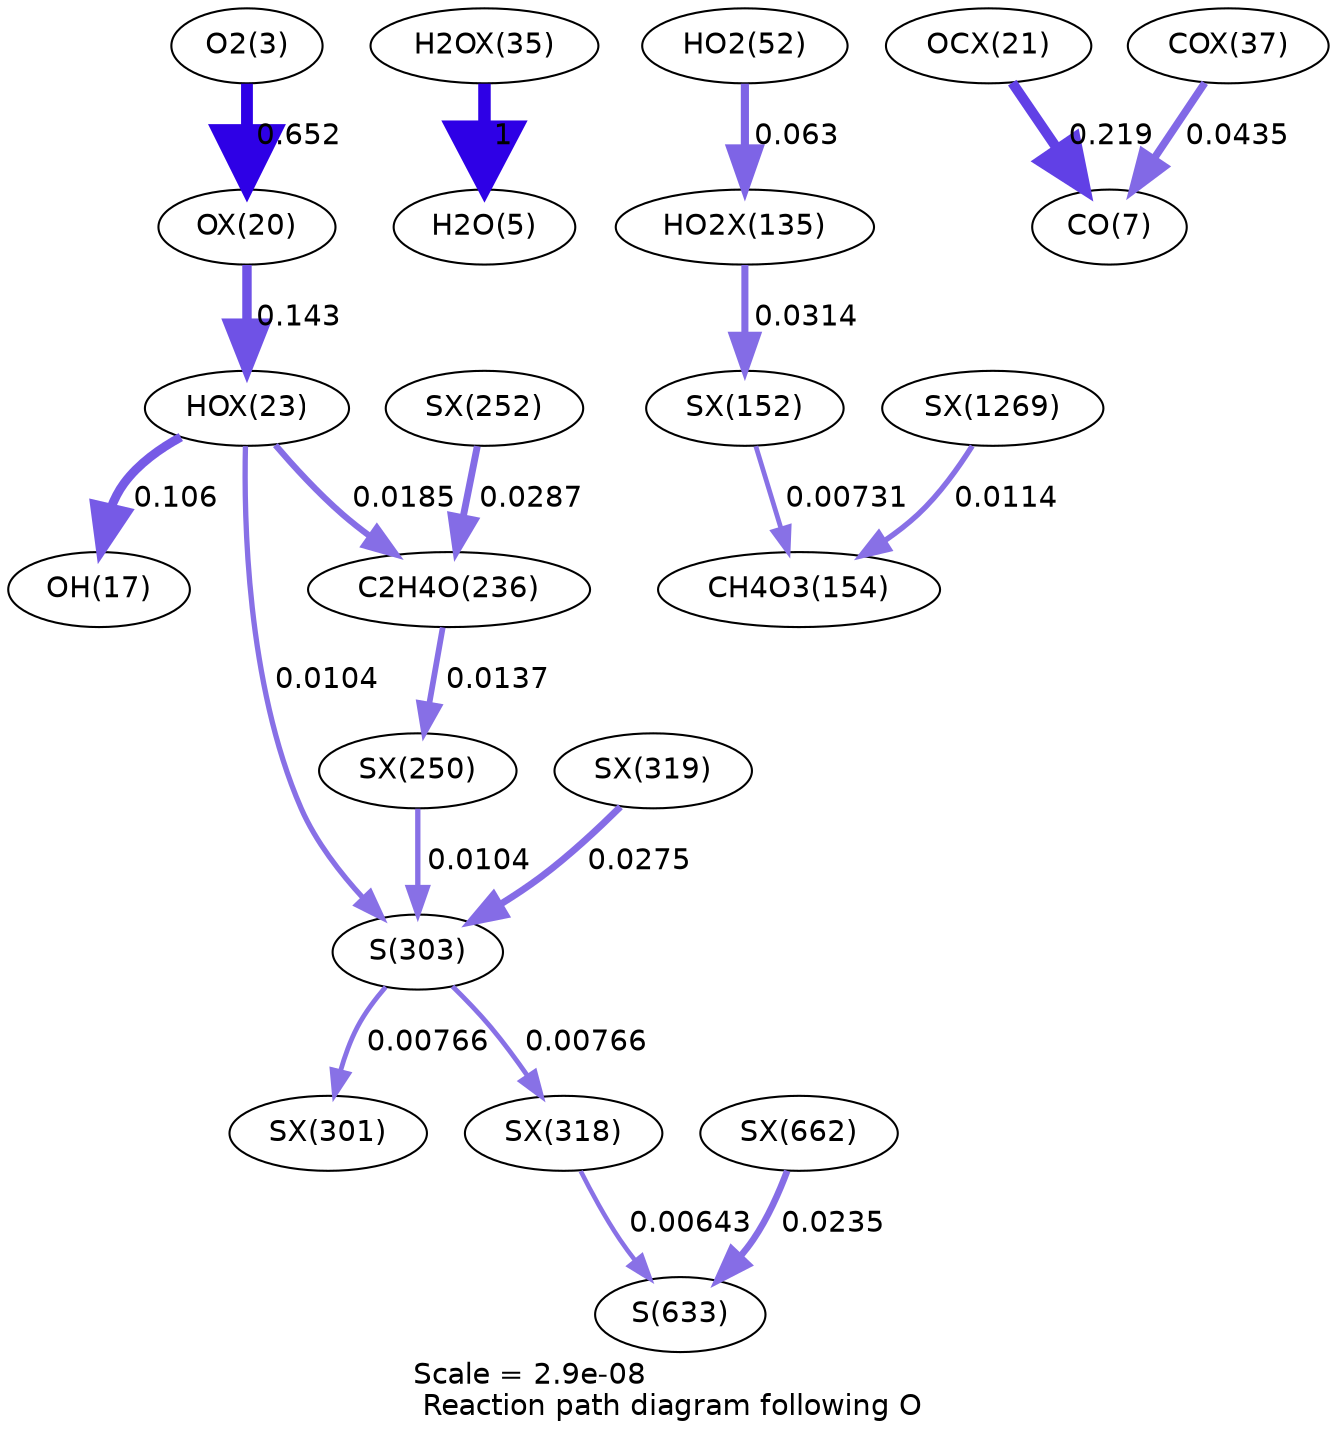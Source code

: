 digraph reaction_paths {
center=1;
s5 -> s55[fontname="Helvetica", penwidth=5.68, arrowsize=2.84, color="0.7, 1.15, 0.9"
, label=" 0.652"];
s55 -> s58[fontname="Helvetica", penwidth=4.53, arrowsize=2.27, color="0.7, 0.643, 0.9"
, label=" 0.143"];
s58 -> s19[fontname="Helvetica", penwidth=4.31, arrowsize=2.15, color="0.7, 0.606, 0.9"
, label=" 0.106"];
s58 -> s37[fontname="Helvetica", penwidth=2.99, arrowsize=1.49, color="0.7, 0.519, 0.9"
, label=" 0.0185"];
s58 -> s38[fontname="Helvetica", penwidth=2.55, arrowsize=1.28, color="0.7, 0.51, 0.9"
, label=" 0.0104"];
s64 -> s7[fontname="Helvetica", penwidth=6, arrowsize=3, color="0.7, 1.5, 0.9"
, label=" 1"];
s21 -> s79[fontname="Helvetica", penwidth=3.91, arrowsize=1.96, color="0.7, 0.563, 0.9"
, label=" 0.063"];
s79 -> s81[fontname="Helvetica", penwidth=3.39, arrowsize=1.69, color="0.7, 0.531, 0.9"
, label=" 0.0314"];
s56 -> s9[fontname="Helvetica", penwidth=4.85, arrowsize=2.43, color="0.7, 0.719, 0.9"
, label=" 0.219"];
s66 -> s9[fontname="Helvetica", penwidth=3.63, arrowsize=1.82, color="0.7, 0.544, 0.9"
, label=" 0.0435"];
s91 -> s37[fontname="Helvetica", penwidth=3.32, arrowsize=1.66, color="0.7, 0.529, 0.9"
, label=" 0.0287"];
s37 -> s90[fontname="Helvetica", penwidth=2.76, arrowsize=1.38, color="0.7, 0.514, 0.9"
, label=" 0.0137"];
s90 -> s38[fontname="Helvetica", penwidth=2.55, arrowsize=1.28, color="0.7, 0.51, 0.9"
, label=" 0.0104"];
s94 -> s38[fontname="Helvetica", penwidth=3.29, arrowsize=1.64, color="0.7, 0.528, 0.9"
, label=" 0.0275"];
s38 -> s92[fontname="Helvetica", penwidth=2.32, arrowsize=1.16, color="0.7, 0.508, 0.9"
, label=" 0.00766"];
s38 -> s93[fontname="Helvetica", penwidth=2.32, arrowsize=1.16, color="0.7, 0.508, 0.9"
, label=" 0.00766"];
s93 -> s52[fontname="Helvetica", penwidth=2.19, arrowsize=1.1, color="0.7, 0.506, 0.9"
, label=" 0.00643"];
s118 -> s52[fontname="Helvetica", penwidth=3.17, arrowsize=1.58, color="0.7, 0.523, 0.9"
, label=" 0.0235"];
s130 -> s28[fontname="Helvetica", penwidth=2.62, arrowsize=1.31, color="0.7, 0.511, 0.9"
, label=" 0.0114"];
s81 -> s28[fontname="Helvetica", penwidth=2.29, arrowsize=1.14, color="0.7, 0.507, 0.9"
, label=" 0.00731"];
s5 [ fontname="Helvetica", label="O2(3)"];
s7 [ fontname="Helvetica", label="H2O(5)"];
s9 [ fontname="Helvetica", label="CO(7)"];
s19 [ fontname="Helvetica", label="OH(17)"];
s21 [ fontname="Helvetica", label="HO2(52)"];
s28 [ fontname="Helvetica", label="CH4O3(154)"];
s37 [ fontname="Helvetica", label="C2H4O(236)"];
s38 [ fontname="Helvetica", label="S(303)"];
s52 [ fontname="Helvetica", label="S(633)"];
s55 [ fontname="Helvetica", label="OX(20)"];
s56 [ fontname="Helvetica", label="OCX(21)"];
s58 [ fontname="Helvetica", label="HOX(23)"];
s64 [ fontname="Helvetica", label="H2OX(35)"];
s66 [ fontname="Helvetica", label="COX(37)"];
s79 [ fontname="Helvetica", label="HO2X(135)"];
s81 [ fontname="Helvetica", label="SX(152)"];
s90 [ fontname="Helvetica", label="SX(250)"];
s91 [ fontname="Helvetica", label="SX(252)"];
s92 [ fontname="Helvetica", label="SX(301)"];
s93 [ fontname="Helvetica", label="SX(318)"];
s94 [ fontname="Helvetica", label="SX(319)"];
s118 [ fontname="Helvetica", label="SX(662)"];
s130 [ fontname="Helvetica", label="SX(1269)"];
 label = "Scale = 2.9e-08\l Reaction path diagram following O";
 fontname = "Helvetica";
}
